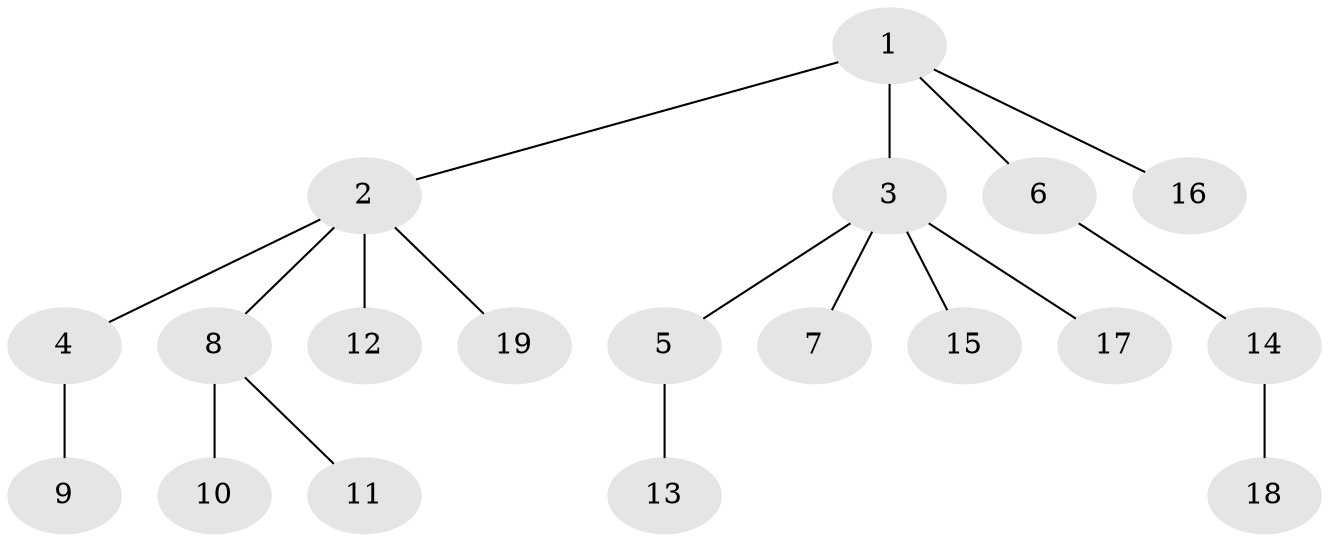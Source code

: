 // original degree distribution, {7: 0.015873015873015872, 5: 0.06349206349206349, 6: 0.015873015873015872, 4: 0.06349206349206349, 2: 0.19047619047619047, 1: 0.5714285714285714, 3: 0.07936507936507936}
// Generated by graph-tools (version 1.1) at 2025/51/03/04/25 22:51:50]
// undirected, 19 vertices, 18 edges
graph export_dot {
  node [color=gray90,style=filled];
  1;
  2;
  3;
  4;
  5;
  6;
  7;
  8;
  9;
  10;
  11;
  12;
  13;
  14;
  15;
  16;
  17;
  18;
  19;
  1 -- 2 [weight=1.0];
  1 -- 3 [weight=3.0];
  1 -- 6 [weight=1.0];
  1 -- 16 [weight=1.0];
  2 -- 4 [weight=1.0];
  2 -- 8 [weight=1.0];
  2 -- 12 [weight=1.0];
  2 -- 19 [weight=1.0];
  3 -- 5 [weight=1.0];
  3 -- 7 [weight=1.0];
  3 -- 15 [weight=1.0];
  3 -- 17 [weight=1.0];
  4 -- 9 [weight=1.0];
  5 -- 13 [weight=1.0];
  6 -- 14 [weight=1.0];
  8 -- 10 [weight=1.0];
  8 -- 11 [weight=1.0];
  14 -- 18 [weight=1.0];
}
